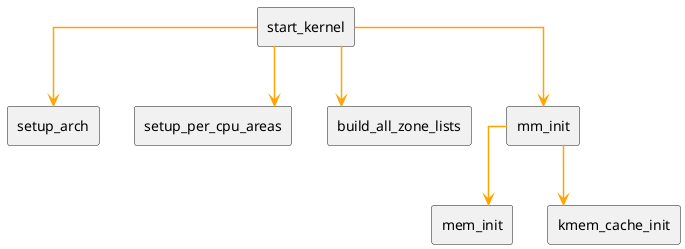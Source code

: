 @startuml
'skinparam BackgroundColor transparent
skinparam ArrowColor orange
skinparam ArrowThickness 1.5
skinparam PackageStyle rectangle
skinparam ComponentStyle rectangle
skinparam linetype ortho
'left to right direction

[start_kernel]-->[setup_arch]
[start_kernel]-->[setup_per_cpu_areas]
[start_kernel]-->[build_all_zone_lists]
[start_kernel]-->[mm_init]
[mm_init]-->[mem_init]
[mm_init]-->[kmem_cache_init]

'[setup_arch]-[hidden]-[setup_per_cpu_areas]
'[setup_per_cpu_areas]-[hidden]-[build_all_zone_lists]
'[build_all_zone_lists]-[hidden]-[mm_init]

@endluml